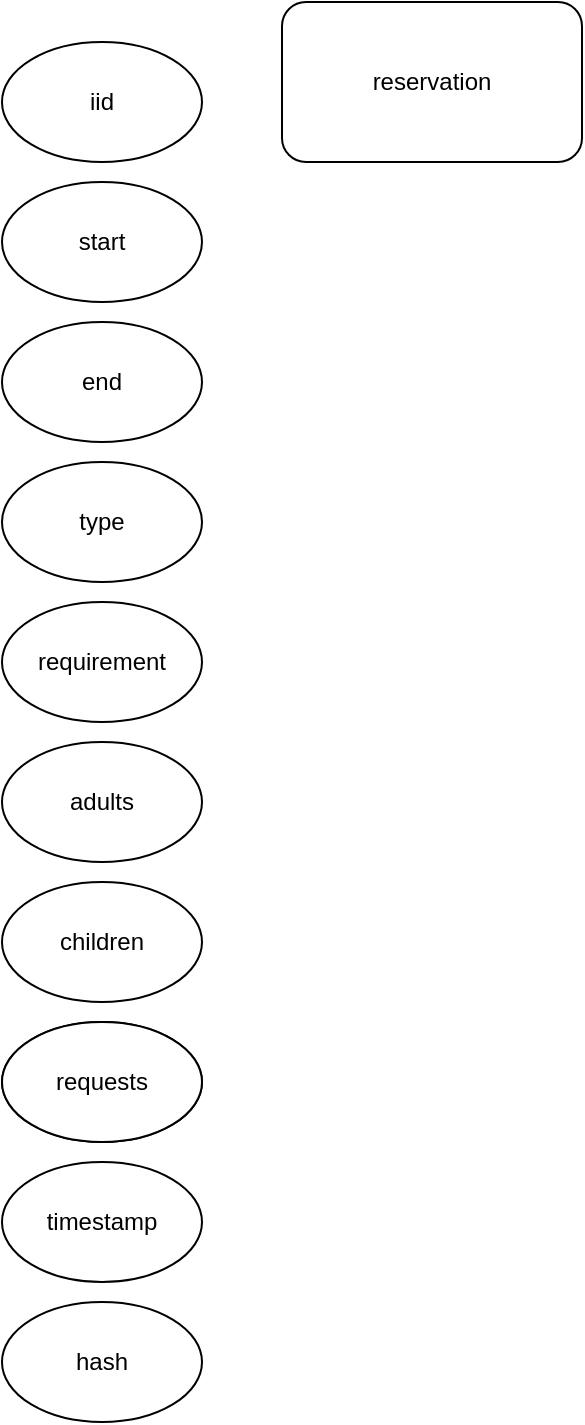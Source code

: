 <mxfile version="21.3.7" type="github">
  <diagram name="第 1 页" id="PDFTyF6WWpx5q8OWHohu">
    <mxGraphModel dx="1674" dy="784" grid="1" gridSize="10" guides="1" tooltips="1" connect="1" arrows="1" fold="1" page="1" pageScale="1" pageWidth="827" pageHeight="1169" math="0" shadow="0">
      <root>
        <mxCell id="0" />
        <mxCell id="1" parent="0" />
        <mxCell id="RXHQ1XSv25AkQ3Qk1fcs-1" value="reservation" style="rounded=1;whiteSpace=wrap;html=1;" vertex="1" parent="1">
          <mxGeometry x="190" y="240" width="150" height="80" as="geometry" />
        </mxCell>
        <mxCell id="RXHQ1XSv25AkQ3Qk1fcs-2" value="iid" style="ellipse;whiteSpace=wrap;html=1;" vertex="1" parent="1">
          <mxGeometry x="50" y="260" width="100" height="60" as="geometry" />
        </mxCell>
        <mxCell id="RXHQ1XSv25AkQ3Qk1fcs-3" value="start" style="ellipse;whiteSpace=wrap;html=1;" vertex="1" parent="1">
          <mxGeometry x="50" y="330" width="100" height="60" as="geometry" />
        </mxCell>
        <mxCell id="RXHQ1XSv25AkQ3Qk1fcs-4" value="end" style="ellipse;whiteSpace=wrap;html=1;" vertex="1" parent="1">
          <mxGeometry x="50" y="400" width="100" height="60" as="geometry" />
        </mxCell>
        <mxCell id="RXHQ1XSv25AkQ3Qk1fcs-5" value="type" style="ellipse;whiteSpace=wrap;html=1;" vertex="1" parent="1">
          <mxGeometry x="50" y="470" width="100" height="60" as="geometry" />
        </mxCell>
        <mxCell id="RXHQ1XSv25AkQ3Qk1fcs-6" value="requirement" style="ellipse;whiteSpace=wrap;html=1;" vertex="1" parent="1">
          <mxGeometry x="50" y="540" width="100" height="60" as="geometry" />
        </mxCell>
        <mxCell id="RXHQ1XSv25AkQ3Qk1fcs-7" value="adults" style="ellipse;whiteSpace=wrap;html=1;" vertex="1" parent="1">
          <mxGeometry x="50" y="610" width="100" height="60" as="geometry" />
        </mxCell>
        <mxCell id="RXHQ1XSv25AkQ3Qk1fcs-8" value="children" style="ellipse;whiteSpace=wrap;html=1;" vertex="1" parent="1">
          <mxGeometry x="50" y="680" width="100" height="60" as="geometry" />
        </mxCell>
        <mxCell id="RXHQ1XSv25AkQ3Qk1fcs-9" value="requests" style="ellipse;whiteSpace=wrap;html=1;" vertex="1" parent="1">
          <mxGeometry x="50" y="750" width="100" height="60" as="geometry" />
        </mxCell>
        <mxCell id="RXHQ1XSv25AkQ3Qk1fcs-10" value="requests" style="ellipse;whiteSpace=wrap;html=1;" vertex="1" parent="1">
          <mxGeometry x="50" y="750" width="100" height="60" as="geometry" />
        </mxCell>
        <mxCell id="RXHQ1XSv25AkQ3Qk1fcs-11" value="timestamp" style="ellipse;whiteSpace=wrap;html=1;" vertex="1" parent="1">
          <mxGeometry x="50" y="820" width="100" height="60" as="geometry" />
        </mxCell>
        <mxCell id="RXHQ1XSv25AkQ3Qk1fcs-12" value="hash" style="ellipse;whiteSpace=wrap;html=1;" vertex="1" parent="1">
          <mxGeometry x="50" y="890" width="100" height="60" as="geometry" />
        </mxCell>
      </root>
    </mxGraphModel>
  </diagram>
</mxfile>
